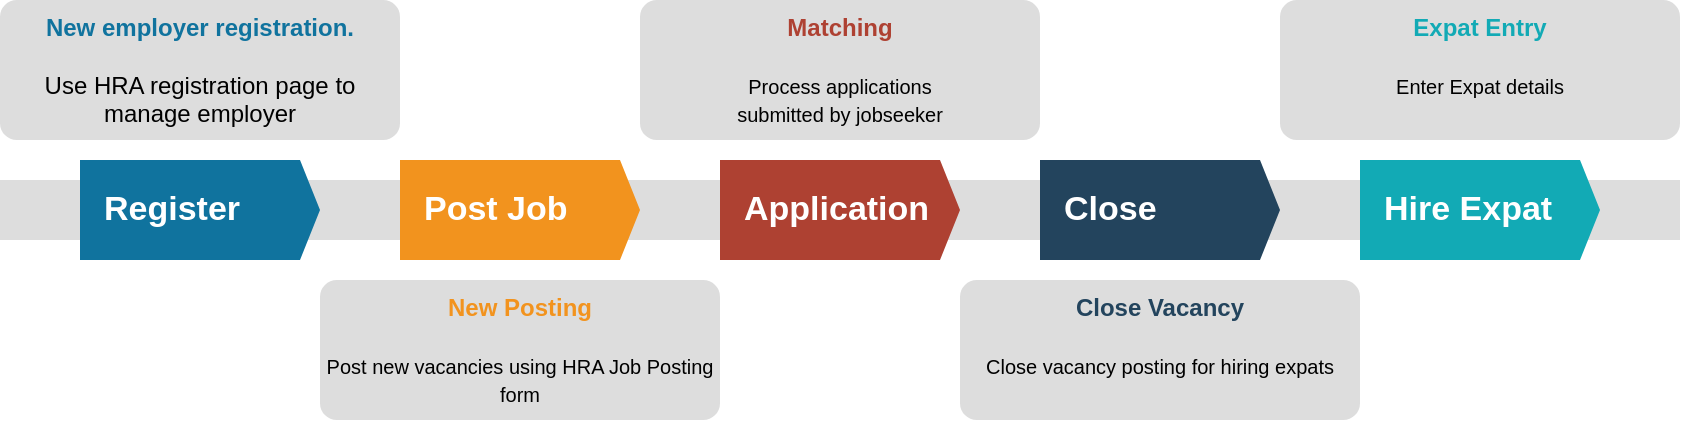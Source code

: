<mxfile version="15.4.1" type="github">
  <diagram id="SI5E_4VV0KX8oZEEjQrd" name="Page-1">
    <mxGraphModel dx="1278" dy="556" grid="1" gridSize="10" guides="1" tooltips="1" connect="1" arrows="1" fold="1" page="1" pageScale="1" pageWidth="850" pageHeight="1100" math="0" shadow="0">
      <root>
        <mxCell id="0" />
        <mxCell id="1" parent="0" />
        <mxCell id="epdDaP73yQ1ehoebeea--79" value="" style="fillColor=#dddddd;rounded=0;strokeColor=none;" vertex="1" parent="1">
          <mxGeometry y="250" width="840" height="30" as="geometry" />
        </mxCell>
        <mxCell id="epdDaP73yQ1ehoebeea--80" value="Register" style="shape=mxgraph.infographic.ribbonSimple;notch1=0;notch2=10;notch=0;html=1;fillColor=#10739E;strokeColor=none;shadow=0;fontSize=17;fontColor=#FFFFFF;align=left;spacingLeft=10;fontStyle=1;" vertex="1" parent="1">
          <mxGeometry x="40" y="240" width="120" height="50" as="geometry" />
        </mxCell>
        <mxCell id="epdDaP73yQ1ehoebeea--81" value="Post Job" style="shape=mxgraph.infographic.ribbonSimple;notch1=0;notch2=10;notch=0;html=1;fillColor=#F2931E;strokeColor=none;shadow=0;fontSize=17;fontColor=#FFFFFF;align=left;spacingLeft=10;fontStyle=1;" vertex="1" parent="1">
          <mxGeometry x="200" y="240" width="120" height="50" as="geometry" />
        </mxCell>
        <mxCell id="epdDaP73yQ1ehoebeea--82" value="Application" style="shape=mxgraph.infographic.ribbonSimple;notch1=0;notch2=10;notch=0;html=1;fillColor=#AE4132;strokeColor=none;shadow=0;fontSize=17;fontColor=#FFFFFF;align=left;spacingLeft=10;fontStyle=1;" vertex="1" parent="1">
          <mxGeometry x="360" y="240" width="120" height="50" as="geometry" />
        </mxCell>
        <mxCell id="epdDaP73yQ1ehoebeea--83" value="Close" style="shape=mxgraph.infographic.ribbonSimple;notch1=0;notch2=10;notch=0;html=1;fillColor=#23445D;strokeColor=none;shadow=0;fontSize=17;fontColor=#FFFFFF;align=left;spacingLeft=10;fontStyle=1;" vertex="1" parent="1">
          <mxGeometry x="520" y="240" width="120" height="50" as="geometry" />
        </mxCell>
        <mxCell id="epdDaP73yQ1ehoebeea--84" value="Hire Expat" style="shape=mxgraph.infographic.ribbonSimple;notch1=0;notch2=10;notch=0;html=1;fillColor=#12AAB5;strokeColor=none;shadow=0;fontSize=17;fontColor=#FFFFFF;align=left;spacingLeft=10;fontStyle=1;" vertex="1" parent="1">
          <mxGeometry x="680" y="240" width="120" height="50" as="geometry" />
        </mxCell>
        <mxCell id="epdDaP73yQ1ehoebeea--85" value="&lt;font color=&quot;#10739e&quot;&gt;&lt;b&gt;New employer registration.&lt;br&gt;&lt;/b&gt;&lt;/font&gt;&lt;br&gt;Use HRA registration page to manage employer" style="rounded=1;strokeColor=none;fillColor=#DDDDDD;align=center;arcSize=12;verticalAlign=top;whiteSpace=wrap;html=1;fontSize=12;" vertex="1" parent="1">
          <mxGeometry y="160" width="200" height="70" as="geometry" />
        </mxCell>
        <mxCell id="epdDaP73yQ1ehoebeea--86" value="&lt;font&gt;&lt;font color=&quot;#f2931e&quot;&gt;&lt;b&gt;New Posting&lt;/b&gt;&lt;/font&gt;&lt;br&gt;&lt;br&gt;&lt;font size=&quot;1&quot; style=&quot;font-size: 10px&quot;&gt;Post new vacancies using HRA Job Posting form&lt;/font&gt;&lt;/font&gt;" style="rounded=1;strokeColor=none;fillColor=#DDDDDD;align=center;arcSize=12;verticalAlign=top;whiteSpace=wrap;html=1;fontSize=12;" vertex="1" parent="1">
          <mxGeometry x="160" y="300" width="200" height="70" as="geometry" />
        </mxCell>
        <mxCell id="epdDaP73yQ1ehoebeea--87" value="&lt;font&gt;&lt;font color=&quot;#ae4132&quot;&gt;&lt;b&gt;Matching&lt;/b&gt;&lt;/font&gt;&lt;br&gt;&lt;br&gt;&lt;font size=&quot;1&quot; style=&quot;font-size: 10px&quot;&gt;Process applications &lt;br&gt;submitted by jobseeker&lt;/font&gt;&lt;/font&gt;" style="rounded=1;strokeColor=none;fillColor=#DDDDDD;align=center;arcSize=12;verticalAlign=top;whiteSpace=wrap;html=1;fontSize=12;" vertex="1" parent="1">
          <mxGeometry x="320" y="160" width="200" height="70" as="geometry" />
        </mxCell>
        <mxCell id="epdDaP73yQ1ehoebeea--88" value="&lt;font style=&quot;font-size: 10px&quot;&gt;&lt;font style=&quot;font-size: 12px&quot; color=&quot;#23445D&quot;&gt;&lt;b&gt;Close Vacancy&lt;/b&gt;&lt;/font&gt;&lt;br&gt;&lt;br&gt;&lt;font size=&quot;1&quot;&gt;Close vacancy posting for hiring expats&lt;/font&gt;&lt;/font&gt;" style="rounded=1;strokeColor=none;fillColor=#DDDDDD;align=center;arcSize=12;verticalAlign=top;whiteSpace=wrap;html=1;fontSize=12;" vertex="1" parent="1">
          <mxGeometry x="480" y="300" width="200" height="70" as="geometry" />
        </mxCell>
        <mxCell id="epdDaP73yQ1ehoebeea--89" value="&lt;font style=&quot;font-size: 10px&quot;&gt;&lt;font style=&quot;font-size: 12px&quot; color=&quot;#12AAB5&quot;&gt;&lt;b&gt;Expat Entry&lt;/b&gt;&lt;/font&gt;&lt;br&gt;&lt;br&gt;&lt;font size=&quot;1&quot;&gt;Enter Expat details&lt;/font&gt;&lt;/font&gt;" style="rounded=1;strokeColor=none;fillColor=#DDDDDD;align=center;arcSize=12;verticalAlign=top;whiteSpace=wrap;html=1;fontSize=12;" vertex="1" parent="1">
          <mxGeometry x="640" y="160" width="200" height="70" as="geometry" />
        </mxCell>
      </root>
    </mxGraphModel>
  </diagram>
</mxfile>
